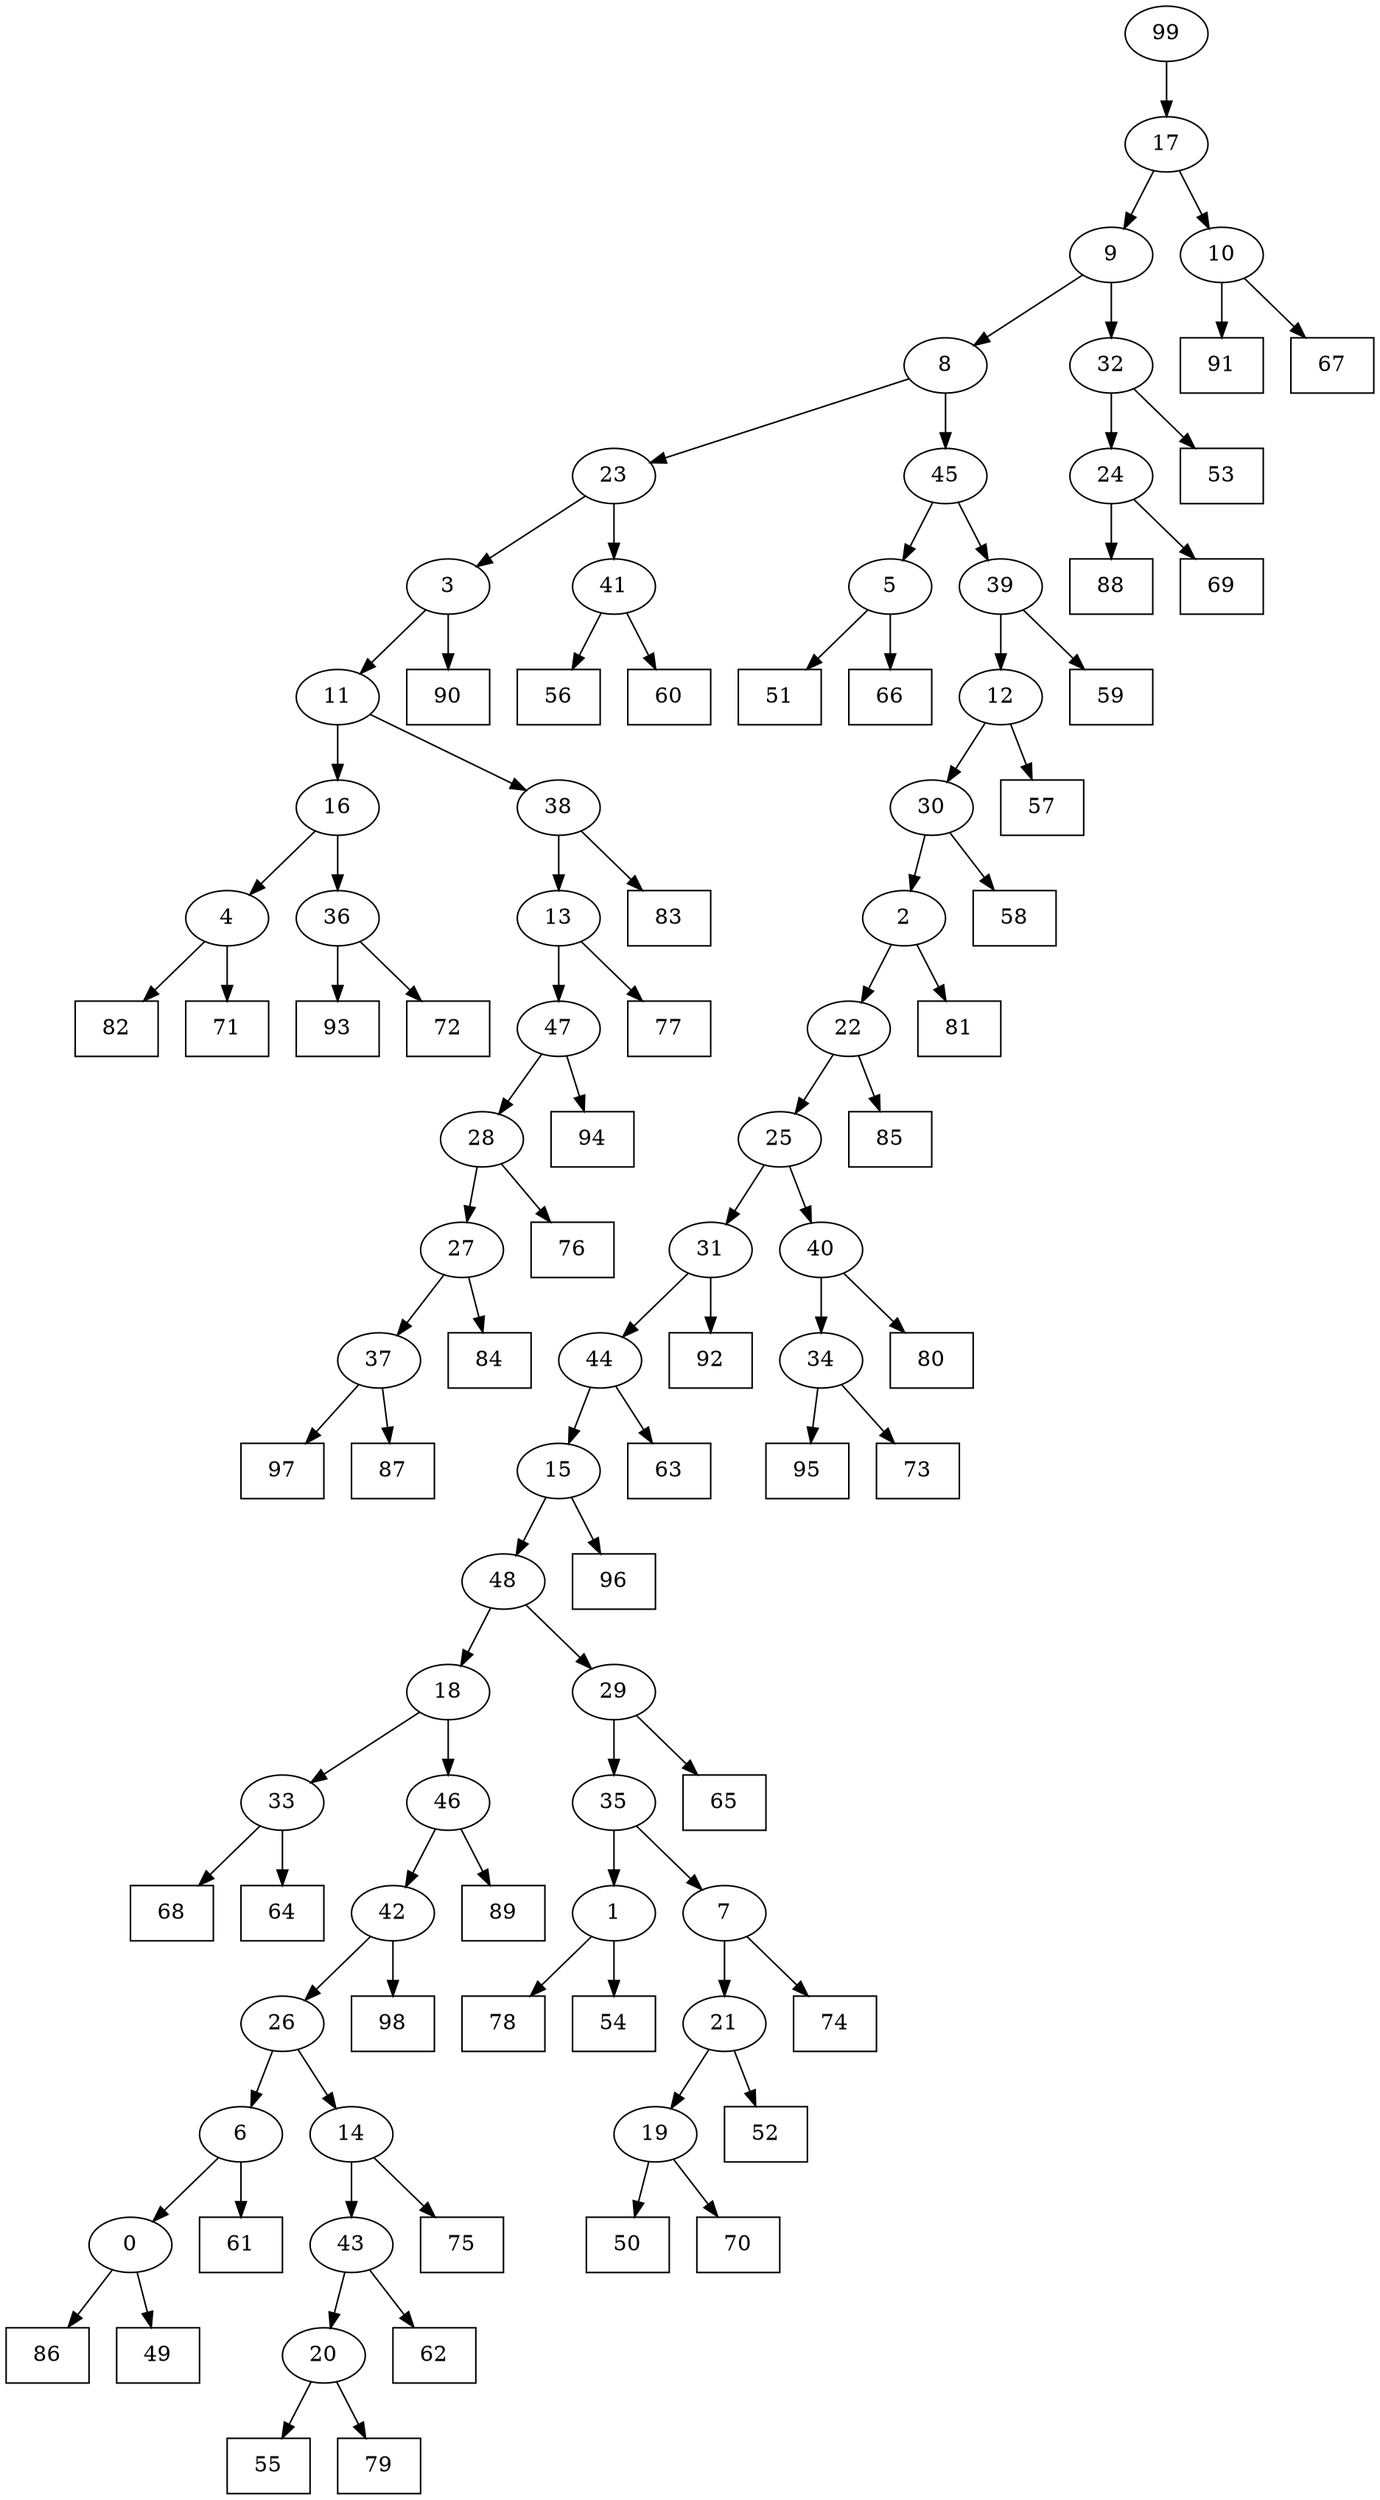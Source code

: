 digraph G {
0[label="0"];
1[label="1"];
2[label="2"];
3[label="3"];
4[label="4"];
5[label="5"];
6[label="6"];
7[label="7"];
8[label="8"];
9[label="9"];
10[label="10"];
11[label="11"];
12[label="12"];
13[label="13"];
14[label="14"];
15[label="15"];
16[label="16"];
17[label="17"];
18[label="18"];
19[label="19"];
20[label="20"];
21[label="21"];
22[label="22"];
23[label="23"];
24[label="24"];
25[label="25"];
26[label="26"];
27[label="27"];
28[label="28"];
29[label="29"];
30[label="30"];
31[label="31"];
32[label="32"];
33[label="33"];
34[label="34"];
35[label="35"];
36[label="36"];
37[label="37"];
38[label="38"];
39[label="39"];
40[label="40"];
41[label="41"];
42[label="42"];
43[label="43"];
44[label="44"];
45[label="45"];
46[label="46"];
47[label="47"];
48[label="48"];
49[shape=box,label="92"];
50[shape=box,label="91"];
51[shape=box,label="68"];
52[shape=box,label="93"];
53[shape=box,label="65"];
54[shape=box,label="78"];
55[shape=box,label="90"];
56[shape=box,label="84"];
57[shape=box,label="81"];
58[shape=box,label="57"];
59[shape=box,label="56"];
60[shape=box,label="51"];
61[shape=box,label="59"];
62[shape=box,label="96"];
63[shape=box,label="82"];
64[shape=box,label="66"];
65[shape=box,label="60"];
66[shape=box,label="52"];
67[shape=box,label="97"];
68[shape=box,label="53"];
69[shape=box,label="50"];
70[shape=box,label="86"];
71[shape=box,label="80"];
72[shape=box,label="54"];
73[shape=box,label="94"];
74[shape=box,label="95"];
75[shape=box,label="71"];
76[shape=box,label="49"];
77[shape=box,label="89"];
78[shape=box,label="55"];
79[shape=box,label="88"];
80[shape=box,label="83"];
81[shape=box,label="85"];
82[shape=box,label="79"];
83[shape=box,label="58"];
84[shape=box,label="76"];
85[shape=box,label="87"];
86[shape=box,label="73"];
87[shape=box,label="62"];
88[shape=box,label="70"];
89[shape=box,label="72"];
90[shape=box,label="64"];
91[shape=box,label="77"];
92[shape=box,label="98"];
93[shape=box,label="69"];
94[shape=box,label="63"];
95[shape=box,label="67"];
96[shape=box,label="75"];
97[shape=box,label="74"];
98[shape=box,label="61"];
99[label="99"];
20->78 ;
29->53 ;
33->90 ;
32->68 ;
41->59 ;
24->79 ;
14->43 ;
1->54 ;
44->94 ;
3->55 ;
21->66 ;
11->16 ;
42->92 ;
33->51 ;
28->27 ;
25->40 ;
40->71 ;
43->87 ;
46->42 ;
34->74 ;
13->91 ;
10->95 ;
3->11 ;
8->45 ;
99->17 ;
39->61 ;
47->73 ;
15->62 ;
17->10 ;
10->50 ;
37->85 ;
22->81 ;
12->30 ;
30->83 ;
0->70 ;
0->76 ;
18->46 ;
5->60 ;
48->18 ;
20->82 ;
18->33 ;
36->89 ;
14->96 ;
32->24 ;
24->93 ;
40->34 ;
46->77 ;
9->32 ;
26->6 ;
6->0 ;
6->98 ;
34->86 ;
23->3 ;
4->63 ;
17->9 ;
9->8 ;
5->64 ;
35->1 ;
1->72 ;
8->23 ;
31->44 ;
44->15 ;
41->65 ;
16->36 ;
36->52 ;
7->21 ;
15->48 ;
42->26 ;
26->14 ;
27->37 ;
37->67 ;
38->13 ;
13->47 ;
27->56 ;
21->19 ;
19->88 ;
45->5 ;
7->97 ;
48->29 ;
23->41 ;
38->80 ;
45->39 ;
2->22 ;
22->25 ;
43->20 ;
29->35 ;
35->7 ;
28->84 ;
30->2 ;
2->57 ;
47->28 ;
25->31 ;
31->49 ;
19->69 ;
16->4 ;
4->75 ;
11->38 ;
39->12 ;
12->58 ;
}
